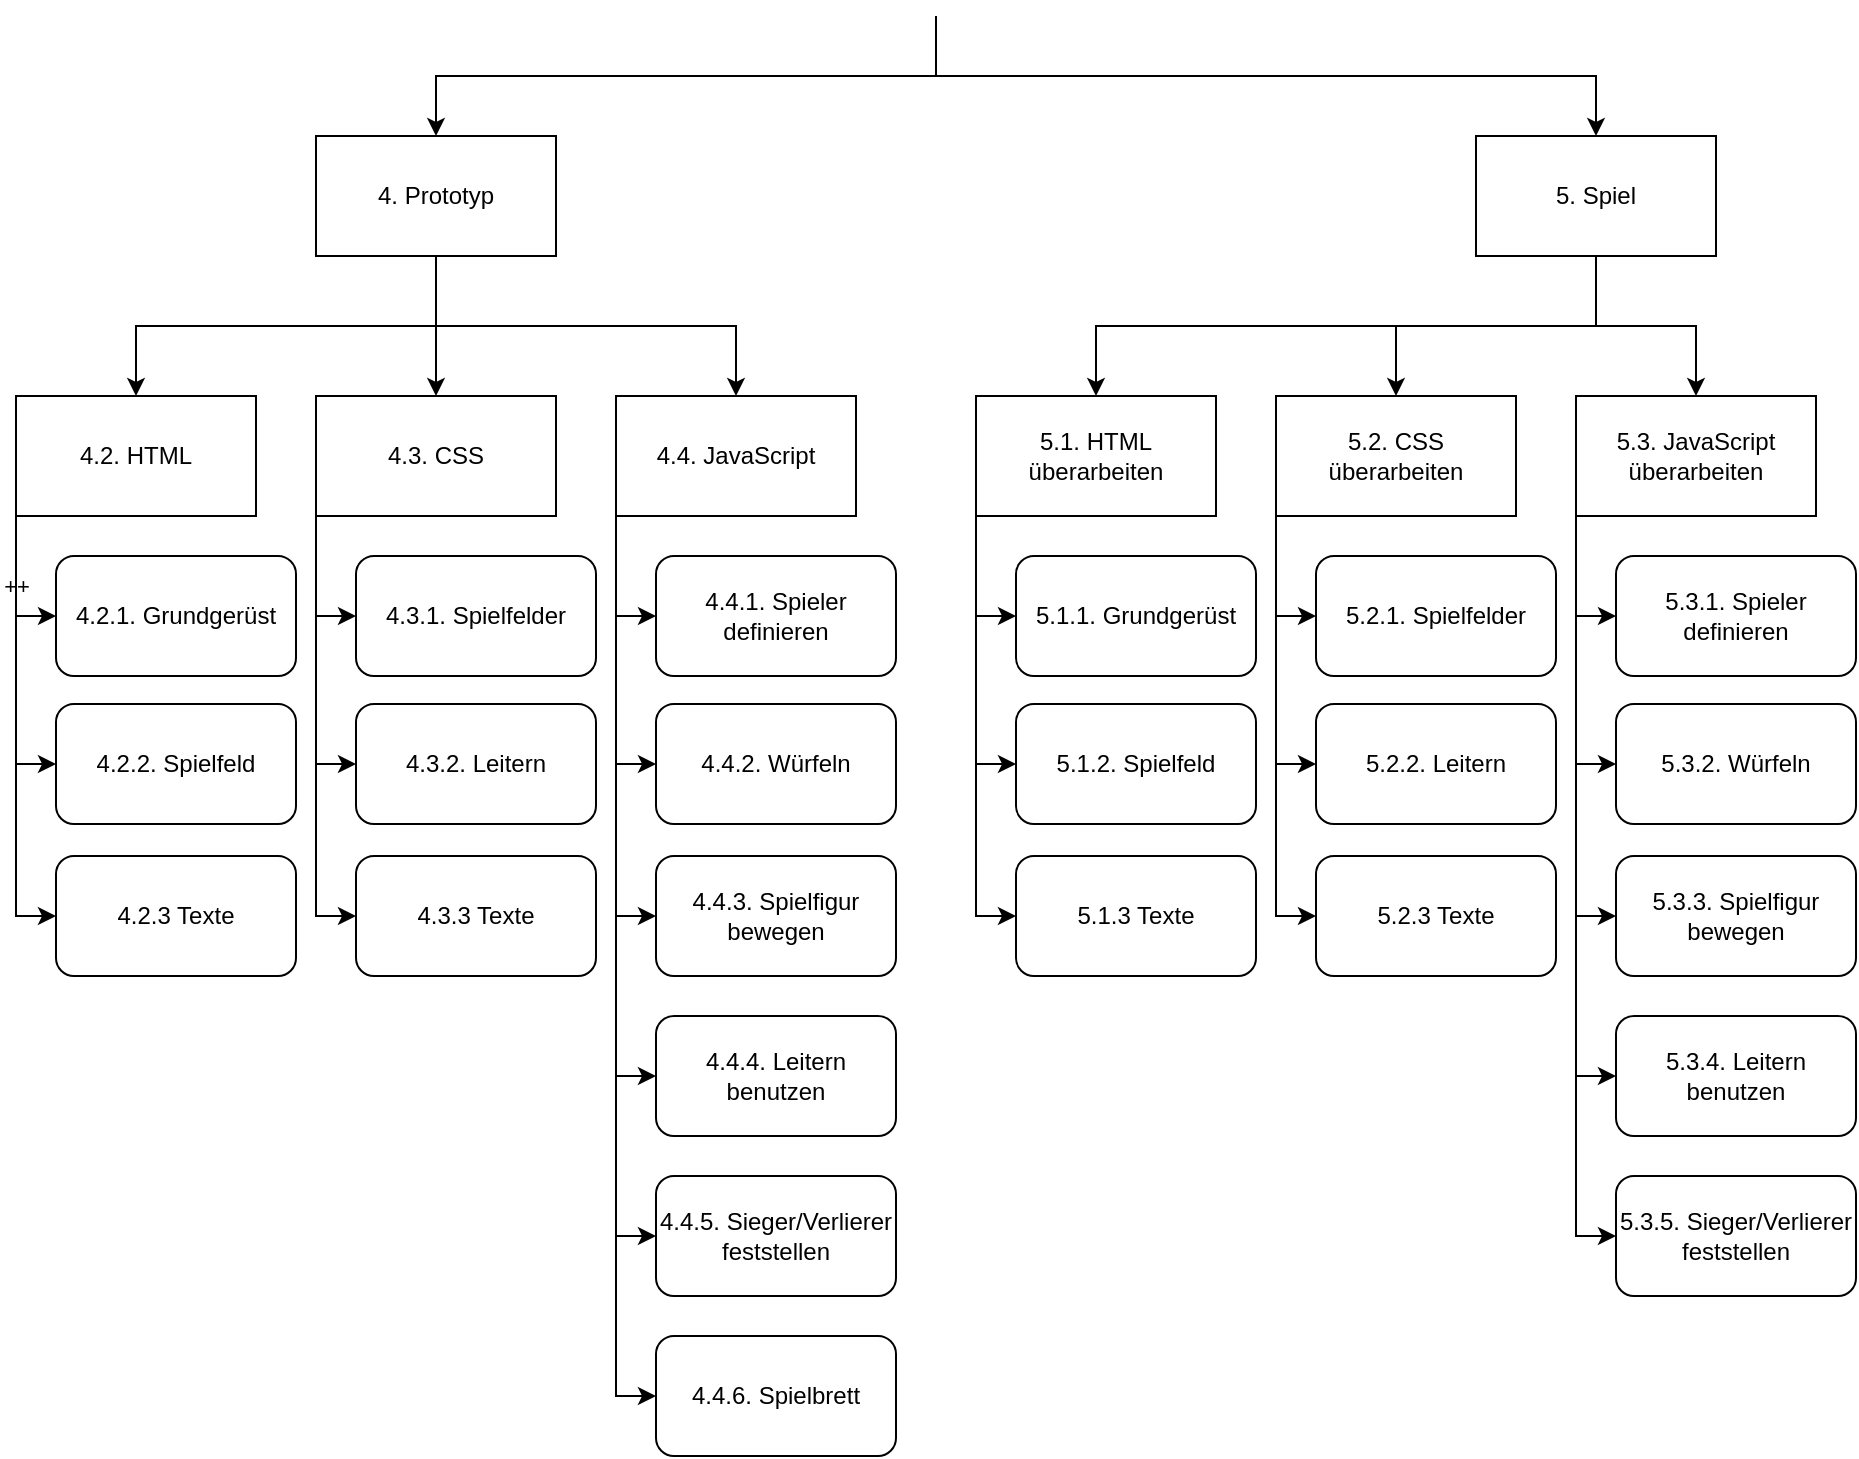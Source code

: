 <mxfile version="18.0.6" type="device"><diagram id="Z_kDL-I8rnlbOUo07qfn" name="Seite-1"><mxGraphModel dx="2076" dy="1314" grid="1" gridSize="10" guides="1" tooltips="1" connect="1" arrows="1" fold="1" page="1" pageScale="1" pageWidth="1169" pageHeight="827" math="0" shadow="0"><root><mxCell id="0"/><mxCell id="1" parent="0"/><mxCell id="gsOvIQx9XBHDjJJ4B2__-1" value="++" style="edgeStyle=orthogonalEdgeStyle;rounded=0;orthogonalLoop=1;jettySize=auto;html=1;exitX=0;exitY=1;exitDx=0;exitDy=0;entryX=0;entryY=0.5;entryDx=0;entryDy=0;" parent="1" source="gbBq6D0N8bntrZD7_JWm-22" target="gbBq6D0N8bntrZD7_JWm-25" edge="1"><mxGeometry relative="1" as="geometry"/></mxCell><mxCell id="gsOvIQx9XBHDjJJ4B2__-2" style="edgeStyle=orthogonalEdgeStyle;rounded=0;orthogonalLoop=1;jettySize=auto;html=1;exitX=0;exitY=1;exitDx=0;exitDy=0;entryX=0;entryY=0.5;entryDx=0;entryDy=0;" parent="1" source="gbBq6D0N8bntrZD7_JWm-22" target="gbBq6D0N8bntrZD7_JWm-41" edge="1"><mxGeometry relative="1" as="geometry"/></mxCell><mxCell id="gsOvIQx9XBHDjJJ4B2__-3" style="edgeStyle=orthogonalEdgeStyle;rounded=0;orthogonalLoop=1;jettySize=auto;html=1;exitX=0;exitY=1;exitDx=0;exitDy=0;entryX=0;entryY=0.5;entryDx=0;entryDy=0;" parent="1" source="gbBq6D0N8bntrZD7_JWm-22" target="gbBq6D0N8bntrZD7_JWm-42" edge="1"><mxGeometry relative="1" as="geometry"/></mxCell><mxCell id="gbBq6D0N8bntrZD7_JWm-22" value="4.2. HTML" style="rounded=0;whiteSpace=wrap;html=1;" parent="1" vertex="1"><mxGeometry x="150" y="230" width="120" height="60" as="geometry"/></mxCell><mxCell id="gsOvIQx9XBHDjJJ4B2__-4" style="edgeStyle=orthogonalEdgeStyle;rounded=0;orthogonalLoop=1;jettySize=auto;html=1;exitX=0;exitY=1;exitDx=0;exitDy=0;entryX=0;entryY=0.5;entryDx=0;entryDy=0;" parent="1" source="gbBq6D0N8bntrZD7_JWm-23" target="gbBq6D0N8bntrZD7_JWm-26" edge="1"><mxGeometry relative="1" as="geometry"/></mxCell><mxCell id="gsOvIQx9XBHDjJJ4B2__-5" style="edgeStyle=orthogonalEdgeStyle;rounded=0;orthogonalLoop=1;jettySize=auto;html=1;exitX=0;exitY=1;exitDx=0;exitDy=0;entryX=0;entryY=0.5;entryDx=0;entryDy=0;" parent="1" source="gbBq6D0N8bntrZD7_JWm-23" target="gbBq6D0N8bntrZD7_JWm-43" edge="1"><mxGeometry relative="1" as="geometry"/></mxCell><mxCell id="gsOvIQx9XBHDjJJ4B2__-6" style="edgeStyle=orthogonalEdgeStyle;rounded=0;orthogonalLoop=1;jettySize=auto;html=1;exitX=0;exitY=1;exitDx=0;exitDy=0;entryX=0;entryY=0.5;entryDx=0;entryDy=0;" parent="1" source="gbBq6D0N8bntrZD7_JWm-23" target="APUUk6FbtsZryj_yHYkz-1" edge="1"><mxGeometry relative="1" as="geometry"/></mxCell><mxCell id="gbBq6D0N8bntrZD7_JWm-23" value="4.3. CSS" style="rounded=0;whiteSpace=wrap;html=1;" parent="1" vertex="1"><mxGeometry x="300" y="230" width="120" height="60" as="geometry"/></mxCell><mxCell id="gsOvIQx9XBHDjJJ4B2__-8" style="edgeStyle=orthogonalEdgeStyle;rounded=0;orthogonalLoop=1;jettySize=auto;html=1;exitX=0;exitY=1;exitDx=0;exitDy=0;entryX=0;entryY=0.5;entryDx=0;entryDy=0;" parent="1" source="gbBq6D0N8bntrZD7_JWm-24" target="gbBq6D0N8bntrZD7_JWm-44" edge="1"><mxGeometry relative="1" as="geometry"/></mxCell><mxCell id="gsOvIQx9XBHDjJJ4B2__-9" style="edgeStyle=orthogonalEdgeStyle;rounded=0;orthogonalLoop=1;jettySize=auto;html=1;exitX=0;exitY=1;exitDx=0;exitDy=0;entryX=0;entryY=0.5;entryDx=0;entryDy=0;" parent="1" source="gbBq6D0N8bntrZD7_JWm-24" target="-EOk6PUjx-pK4iK6B7TH-1" edge="1"><mxGeometry relative="1" as="geometry"/></mxCell><mxCell id="gsOvIQx9XBHDjJJ4B2__-10" style="edgeStyle=orthogonalEdgeStyle;rounded=0;orthogonalLoop=1;jettySize=auto;html=1;exitX=0;exitY=1;exitDx=0;exitDy=0;entryX=0;entryY=0.5;entryDx=0;entryDy=0;" parent="1" source="gbBq6D0N8bntrZD7_JWm-24" target="APUUk6FbtsZryj_yHYkz-2" edge="1"><mxGeometry relative="1" as="geometry"/></mxCell><mxCell id="gsOvIQx9XBHDjJJ4B2__-11" style="edgeStyle=orthogonalEdgeStyle;rounded=0;orthogonalLoop=1;jettySize=auto;html=1;exitX=0;exitY=1;exitDx=0;exitDy=0;entryX=0;entryY=0.5;entryDx=0;entryDy=0;" parent="1" source="gbBq6D0N8bntrZD7_JWm-24" target="APUUk6FbtsZryj_yHYkz-3" edge="1"><mxGeometry relative="1" as="geometry"/></mxCell><mxCell id="gsOvIQx9XBHDjJJ4B2__-12" style="edgeStyle=orthogonalEdgeStyle;rounded=0;orthogonalLoop=1;jettySize=auto;html=1;exitX=0;exitY=1;exitDx=0;exitDy=0;entryX=0;entryY=0.5;entryDx=0;entryDy=0;" parent="1" source="gbBq6D0N8bntrZD7_JWm-24" target="H_iQr3KEPCLOcAiWiK6b-1" edge="1"><mxGeometry relative="1" as="geometry"/></mxCell><mxCell id="gsOvIQx9XBHDjJJ4B2__-13" style="edgeStyle=orthogonalEdgeStyle;rounded=0;orthogonalLoop=1;jettySize=auto;html=1;exitX=0;exitY=1;exitDx=0;exitDy=0;entryX=0;entryY=0.5;entryDx=0;entryDy=0;" parent="1" source="gbBq6D0N8bntrZD7_JWm-24" target="JYIv7YrEuBTFEIO1hS4O-1" edge="1"><mxGeometry relative="1" as="geometry"><mxPoint x="450" y="730" as="targetPoint"/></mxGeometry></mxCell><mxCell id="gbBq6D0N8bntrZD7_JWm-24" value="4.4. JavaScript" style="rounded=0;whiteSpace=wrap;html=1;" parent="1" vertex="1"><mxGeometry x="450" y="230" width="120" height="60" as="geometry"/></mxCell><mxCell id="gbBq6D0N8bntrZD7_JWm-25" value="4.2.1. Grundgerüst" style="rounded=1;whiteSpace=wrap;html=1;" parent="1" vertex="1"><mxGeometry x="170" y="310" width="120" height="60" as="geometry"/></mxCell><mxCell id="gbBq6D0N8bntrZD7_JWm-26" value="4.3.1. Spielfelder" style="rounded=1;whiteSpace=wrap;html=1;" parent="1" vertex="1"><mxGeometry x="320" y="310" width="120" height="60" as="geometry"/></mxCell><mxCell id="gbBq6D0N8bntrZD7_JWm-29" style="edgeStyle=orthogonalEdgeStyle;rounded=0;orthogonalLoop=1;jettySize=auto;html=1;exitX=0.5;exitY=1;exitDx=0;exitDy=0;entryX=0.5;entryY=0;entryDx=0;entryDy=0;" parent="1" source="gbBq6D0N8bntrZD7_JWm-28" target="gbBq6D0N8bntrZD7_JWm-22" edge="1"><mxGeometry relative="1" as="geometry"/></mxCell><mxCell id="gbBq6D0N8bntrZD7_JWm-30" style="edgeStyle=orthogonalEdgeStyle;rounded=0;orthogonalLoop=1;jettySize=auto;html=1;exitX=0.5;exitY=1;exitDx=0;exitDy=0;" parent="1" source="gbBq6D0N8bntrZD7_JWm-28" target="gbBq6D0N8bntrZD7_JWm-23" edge="1"><mxGeometry relative="1" as="geometry"/></mxCell><mxCell id="gbBq6D0N8bntrZD7_JWm-31" style="edgeStyle=orthogonalEdgeStyle;rounded=0;orthogonalLoop=1;jettySize=auto;html=1;exitX=0.5;exitY=1;exitDx=0;exitDy=0;entryX=0.5;entryY=0;entryDx=0;entryDy=0;" parent="1" source="gbBq6D0N8bntrZD7_JWm-28" target="gbBq6D0N8bntrZD7_JWm-24" edge="1"><mxGeometry relative="1" as="geometry"/></mxCell><mxCell id="gbBq6D0N8bntrZD7_JWm-39" style="edgeStyle=orthogonalEdgeStyle;rounded=0;orthogonalLoop=1;jettySize=auto;html=1;exitX=0.5;exitY=0;exitDx=0;exitDy=0;endArrow=none;endFill=0;startArrow=classic;startFill=1;" parent="1" source="gbBq6D0N8bntrZD7_JWm-28" edge="1"><mxGeometry relative="1" as="geometry"><mxPoint x="610" y="40" as="targetPoint"/><Array as="points"><mxPoint x="360" y="70"/><mxPoint x="610" y="70"/></Array></mxGeometry></mxCell><mxCell id="gbBq6D0N8bntrZD7_JWm-28" value="4. Prototyp" style="rounded=0;whiteSpace=wrap;html=1;" parent="1" vertex="1"><mxGeometry x="300" y="100" width="120" height="60" as="geometry"/></mxCell><mxCell id="gbBq6D0N8bntrZD7_JWm-36" style="edgeStyle=orthogonalEdgeStyle;rounded=0;orthogonalLoop=1;jettySize=auto;html=1;exitX=0.5;exitY=1;exitDx=0;exitDy=0;entryX=0.5;entryY=0;entryDx=0;entryDy=0;" parent="1" source="gbBq6D0N8bntrZD7_JWm-32" target="gbBq6D0N8bntrZD7_JWm-33" edge="1"><mxGeometry relative="1" as="geometry"/></mxCell><mxCell id="gbBq6D0N8bntrZD7_JWm-37" style="edgeStyle=orthogonalEdgeStyle;rounded=0;orthogonalLoop=1;jettySize=auto;html=1;exitX=0.5;exitY=1;exitDx=0;exitDy=0;" parent="1" source="gbBq6D0N8bntrZD7_JWm-32" target="gbBq6D0N8bntrZD7_JWm-34" edge="1"><mxGeometry relative="1" as="geometry"/></mxCell><mxCell id="gbBq6D0N8bntrZD7_JWm-38" style="edgeStyle=orthogonalEdgeStyle;rounded=0;orthogonalLoop=1;jettySize=auto;html=1;exitX=0.5;exitY=1;exitDx=0;exitDy=0;" parent="1" source="gbBq6D0N8bntrZD7_JWm-32" target="gbBq6D0N8bntrZD7_JWm-35" edge="1"><mxGeometry relative="1" as="geometry"/></mxCell><mxCell id="gbBq6D0N8bntrZD7_JWm-40" style="edgeStyle=orthogonalEdgeStyle;rounded=0;orthogonalLoop=1;jettySize=auto;html=1;exitX=0.5;exitY=0;exitDx=0;exitDy=0;endArrow=none;endFill=0;startArrow=classic;startFill=1;" parent="1" source="gbBq6D0N8bntrZD7_JWm-32" edge="1"><mxGeometry relative="1" as="geometry"><mxPoint x="610" y="40" as="targetPoint"/><Array as="points"><mxPoint x="940" y="70"/><mxPoint x="610" y="70"/></Array></mxGeometry></mxCell><mxCell id="gbBq6D0N8bntrZD7_JWm-32" value="5. Spiel" style="rounded=0;whiteSpace=wrap;html=1;" parent="1" vertex="1"><mxGeometry x="880" y="100" width="120" height="60" as="geometry"/></mxCell><mxCell id="gsOvIQx9XBHDjJJ4B2__-14" style="edgeStyle=orthogonalEdgeStyle;rounded=0;orthogonalLoop=1;jettySize=auto;html=1;exitX=0;exitY=1;exitDx=0;exitDy=0;entryX=0;entryY=0.5;entryDx=0;entryDy=0;" parent="1" source="gbBq6D0N8bntrZD7_JWm-33" target="-EOk6PUjx-pK4iK6B7TH-2" edge="1"><mxGeometry relative="1" as="geometry"/></mxCell><mxCell id="gsOvIQx9XBHDjJJ4B2__-15" style="edgeStyle=orthogonalEdgeStyle;rounded=0;orthogonalLoop=1;jettySize=auto;html=1;exitX=0;exitY=1;exitDx=0;exitDy=0;entryX=0;entryY=0.5;entryDx=0;entryDy=0;" parent="1" source="gbBq6D0N8bntrZD7_JWm-33" target="H_iQr3KEPCLOcAiWiK6b-2" edge="1"><mxGeometry relative="1" as="geometry"/></mxCell><mxCell id="gsOvIQx9XBHDjJJ4B2__-16" style="edgeStyle=orthogonalEdgeStyle;rounded=0;orthogonalLoop=1;jettySize=auto;html=1;exitX=0;exitY=1;exitDx=0;exitDy=0;entryX=0;entryY=0.5;entryDx=0;entryDy=0;" parent="1" source="gbBq6D0N8bntrZD7_JWm-33" target="H_iQr3KEPCLOcAiWiK6b-3" edge="1"><mxGeometry relative="1" as="geometry"/></mxCell><mxCell id="gbBq6D0N8bntrZD7_JWm-33" value="5.1. HTML überarbeiten" style="rounded=0;whiteSpace=wrap;html=1;" parent="1" vertex="1"><mxGeometry x="630" y="230" width="120" height="60" as="geometry"/></mxCell><mxCell id="gsOvIQx9XBHDjJJ4B2__-17" style="edgeStyle=orthogonalEdgeStyle;rounded=0;orthogonalLoop=1;jettySize=auto;html=1;exitX=0;exitY=1;exitDx=0;exitDy=0;entryX=0;entryY=0.5;entryDx=0;entryDy=0;" parent="1" source="gbBq6D0N8bntrZD7_JWm-34" target="-EOk6PUjx-pK4iK6B7TH-3" edge="1"><mxGeometry relative="1" as="geometry"/></mxCell><mxCell id="gsOvIQx9XBHDjJJ4B2__-18" style="edgeStyle=orthogonalEdgeStyle;rounded=0;orthogonalLoop=1;jettySize=auto;html=1;exitX=0;exitY=1;exitDx=0;exitDy=0;entryX=0;entryY=0.5;entryDx=0;entryDy=0;" parent="1" source="gbBq6D0N8bntrZD7_JWm-34" target="H_iQr3KEPCLOcAiWiK6b-4" edge="1"><mxGeometry relative="1" as="geometry"/></mxCell><mxCell id="gsOvIQx9XBHDjJJ4B2__-19" style="edgeStyle=orthogonalEdgeStyle;rounded=0;orthogonalLoop=1;jettySize=auto;html=1;exitX=0;exitY=1;exitDx=0;exitDy=0;entryX=0;entryY=0.5;entryDx=0;entryDy=0;" parent="1" source="gbBq6D0N8bntrZD7_JWm-34" target="H_iQr3KEPCLOcAiWiK6b-10" edge="1"><mxGeometry relative="1" as="geometry"/></mxCell><mxCell id="gbBq6D0N8bntrZD7_JWm-34" value="5.2. CSS überarbeiten" style="rounded=0;whiteSpace=wrap;html=1;" parent="1" vertex="1"><mxGeometry x="780" y="230" width="120" height="60" as="geometry"/></mxCell><mxCell id="gsOvIQx9XBHDjJJ4B2__-20" style="edgeStyle=orthogonalEdgeStyle;rounded=0;orthogonalLoop=1;jettySize=auto;html=1;exitX=0;exitY=1;exitDx=0;exitDy=0;entryX=0;entryY=0.5;entryDx=0;entryDy=0;" parent="1" source="gbBq6D0N8bntrZD7_JWm-35" target="H_iQr3KEPCLOcAiWiK6b-5" edge="1"><mxGeometry relative="1" as="geometry"/></mxCell><mxCell id="gsOvIQx9XBHDjJJ4B2__-21" style="edgeStyle=orthogonalEdgeStyle;rounded=0;orthogonalLoop=1;jettySize=auto;html=1;exitX=0;exitY=1;exitDx=0;exitDy=0;entryX=0;entryY=0.5;entryDx=0;entryDy=0;" parent="1" source="gbBq6D0N8bntrZD7_JWm-35" target="H_iQr3KEPCLOcAiWiK6b-6" edge="1"><mxGeometry relative="1" as="geometry"/></mxCell><mxCell id="gsOvIQx9XBHDjJJ4B2__-22" style="edgeStyle=orthogonalEdgeStyle;rounded=0;orthogonalLoop=1;jettySize=auto;html=1;exitX=0;exitY=1;exitDx=0;exitDy=0;entryX=0;entryY=0.5;entryDx=0;entryDy=0;" parent="1" source="gbBq6D0N8bntrZD7_JWm-35" target="H_iQr3KEPCLOcAiWiK6b-7" edge="1"><mxGeometry relative="1" as="geometry"/></mxCell><mxCell id="gsOvIQx9XBHDjJJ4B2__-23" style="edgeStyle=orthogonalEdgeStyle;rounded=0;orthogonalLoop=1;jettySize=auto;html=1;exitX=0;exitY=1;exitDx=0;exitDy=0;entryX=0;entryY=0.5;entryDx=0;entryDy=0;" parent="1" source="gbBq6D0N8bntrZD7_JWm-35" target="H_iQr3KEPCLOcAiWiK6b-8" edge="1"><mxGeometry relative="1" as="geometry"/></mxCell><mxCell id="gsOvIQx9XBHDjJJ4B2__-24" style="edgeStyle=orthogonalEdgeStyle;rounded=0;orthogonalLoop=1;jettySize=auto;html=1;exitX=0;exitY=1;exitDx=0;exitDy=0;entryX=0;entryY=0.5;entryDx=0;entryDy=0;" parent="1" source="gbBq6D0N8bntrZD7_JWm-35" target="H_iQr3KEPCLOcAiWiK6b-9" edge="1"><mxGeometry relative="1" as="geometry"/></mxCell><mxCell id="gbBq6D0N8bntrZD7_JWm-35" value="5.3. JavaScript überarbeiten" style="rounded=0;whiteSpace=wrap;html=1;" parent="1" vertex="1"><mxGeometry x="930" y="230" width="120" height="60" as="geometry"/></mxCell><mxCell id="gbBq6D0N8bntrZD7_JWm-41" value="4.2.2. Spielfeld" style="rounded=1;whiteSpace=wrap;html=1;" parent="1" vertex="1"><mxGeometry x="170" y="384" width="120" height="60" as="geometry"/></mxCell><mxCell id="gbBq6D0N8bntrZD7_JWm-42" value="4.2.3 Texte" style="rounded=1;whiteSpace=wrap;html=1;" parent="1" vertex="1"><mxGeometry x="170" y="460" width="120" height="60" as="geometry"/></mxCell><mxCell id="gbBq6D0N8bntrZD7_JWm-43" value="4.3.2. Leitern" style="rounded=1;whiteSpace=wrap;html=1;" parent="1" vertex="1"><mxGeometry x="320" y="384" width="120" height="60" as="geometry"/></mxCell><mxCell id="gbBq6D0N8bntrZD7_JWm-44" value="4.4.1. Spieler definieren" style="rounded=1;whiteSpace=wrap;html=1;" parent="1" vertex="1"><mxGeometry x="470" y="310" width="120" height="60" as="geometry"/></mxCell><mxCell id="-EOk6PUjx-pK4iK6B7TH-1" value="4.4.2. Würfeln" style="rounded=1;whiteSpace=wrap;html=1;" parent="1" vertex="1"><mxGeometry x="470" y="384" width="120" height="60" as="geometry"/></mxCell><mxCell id="-EOk6PUjx-pK4iK6B7TH-2" value="5.1.1. Grundgerüst" style="rounded=1;whiteSpace=wrap;html=1;" parent="1" vertex="1"><mxGeometry x="650" y="310" width="120" height="60" as="geometry"/></mxCell><mxCell id="-EOk6PUjx-pK4iK6B7TH-3" value="5.2.1. Spielfelder" style="rounded=1;whiteSpace=wrap;html=1;" parent="1" vertex="1"><mxGeometry x="800" y="310" width="120" height="60" as="geometry"/></mxCell><mxCell id="APUUk6FbtsZryj_yHYkz-1" value="4.3.3 Texte" style="rounded=1;whiteSpace=wrap;html=1;" parent="1" vertex="1"><mxGeometry x="320" y="460" width="120" height="60" as="geometry"/></mxCell><mxCell id="APUUk6FbtsZryj_yHYkz-2" value="4.4.3. Spielfigur bewegen" style="rounded=1;whiteSpace=wrap;html=1;" parent="1" vertex="1"><mxGeometry x="470" y="460" width="120" height="60" as="geometry"/></mxCell><mxCell id="APUUk6FbtsZryj_yHYkz-3" value="4.4.4. Leitern benutzen" style="rounded=1;whiteSpace=wrap;html=1;" parent="1" vertex="1"><mxGeometry x="470" y="540" width="120" height="60" as="geometry"/></mxCell><mxCell id="H_iQr3KEPCLOcAiWiK6b-1" value="4.4.5. Sieger/Verlierer feststellen" style="rounded=1;whiteSpace=wrap;html=1;" parent="1" vertex="1"><mxGeometry x="470" y="620" width="120" height="60" as="geometry"/></mxCell><mxCell id="H_iQr3KEPCLOcAiWiK6b-2" value="5.1.2. Spielfeld" style="rounded=1;whiteSpace=wrap;html=1;" parent="1" vertex="1"><mxGeometry x="650" y="384" width="120" height="60" as="geometry"/></mxCell><mxCell id="H_iQr3KEPCLOcAiWiK6b-3" value="5.1.3 Texte" style="rounded=1;whiteSpace=wrap;html=1;" parent="1" vertex="1"><mxGeometry x="650" y="460" width="120" height="60" as="geometry"/></mxCell><mxCell id="H_iQr3KEPCLOcAiWiK6b-4" value="5.2.2. Leitern" style="rounded=1;whiteSpace=wrap;html=1;" parent="1" vertex="1"><mxGeometry x="800" y="384" width="120" height="60" as="geometry"/></mxCell><mxCell id="H_iQr3KEPCLOcAiWiK6b-5" value="5.3.1. Spieler definieren" style="rounded=1;whiteSpace=wrap;html=1;" parent="1" vertex="1"><mxGeometry x="950" y="310" width="120" height="60" as="geometry"/></mxCell><mxCell id="H_iQr3KEPCLOcAiWiK6b-6" value="5.3.2. Würfeln" style="rounded=1;whiteSpace=wrap;html=1;" parent="1" vertex="1"><mxGeometry x="950" y="384" width="120" height="60" as="geometry"/></mxCell><mxCell id="H_iQr3KEPCLOcAiWiK6b-7" value="5.3.3. Spielfigur bewegen" style="rounded=1;whiteSpace=wrap;html=1;" parent="1" vertex="1"><mxGeometry x="950" y="460" width="120" height="60" as="geometry"/></mxCell><mxCell id="H_iQr3KEPCLOcAiWiK6b-8" value="5.3.4. Leitern benutzen" style="rounded=1;whiteSpace=wrap;html=1;" parent="1" vertex="1"><mxGeometry x="950" y="540" width="120" height="60" as="geometry"/></mxCell><mxCell id="H_iQr3KEPCLOcAiWiK6b-9" value="5.3.5. Sieger/Verlierer feststellen" style="rounded=1;whiteSpace=wrap;html=1;" parent="1" vertex="1"><mxGeometry x="950" y="620" width="120" height="60" as="geometry"/></mxCell><mxCell id="H_iQr3KEPCLOcAiWiK6b-10" value="5.2.3 Texte" style="rounded=1;whiteSpace=wrap;html=1;" parent="1" vertex="1"><mxGeometry x="800" y="460" width="120" height="60" as="geometry"/></mxCell><mxCell id="JYIv7YrEuBTFEIO1hS4O-1" value="4.4.6. Spielbrett" style="rounded=1;whiteSpace=wrap;html=1;" parent="1" vertex="1"><mxGeometry x="470" y="700" width="120" height="60" as="geometry"/></mxCell></root></mxGraphModel></diagram></mxfile>